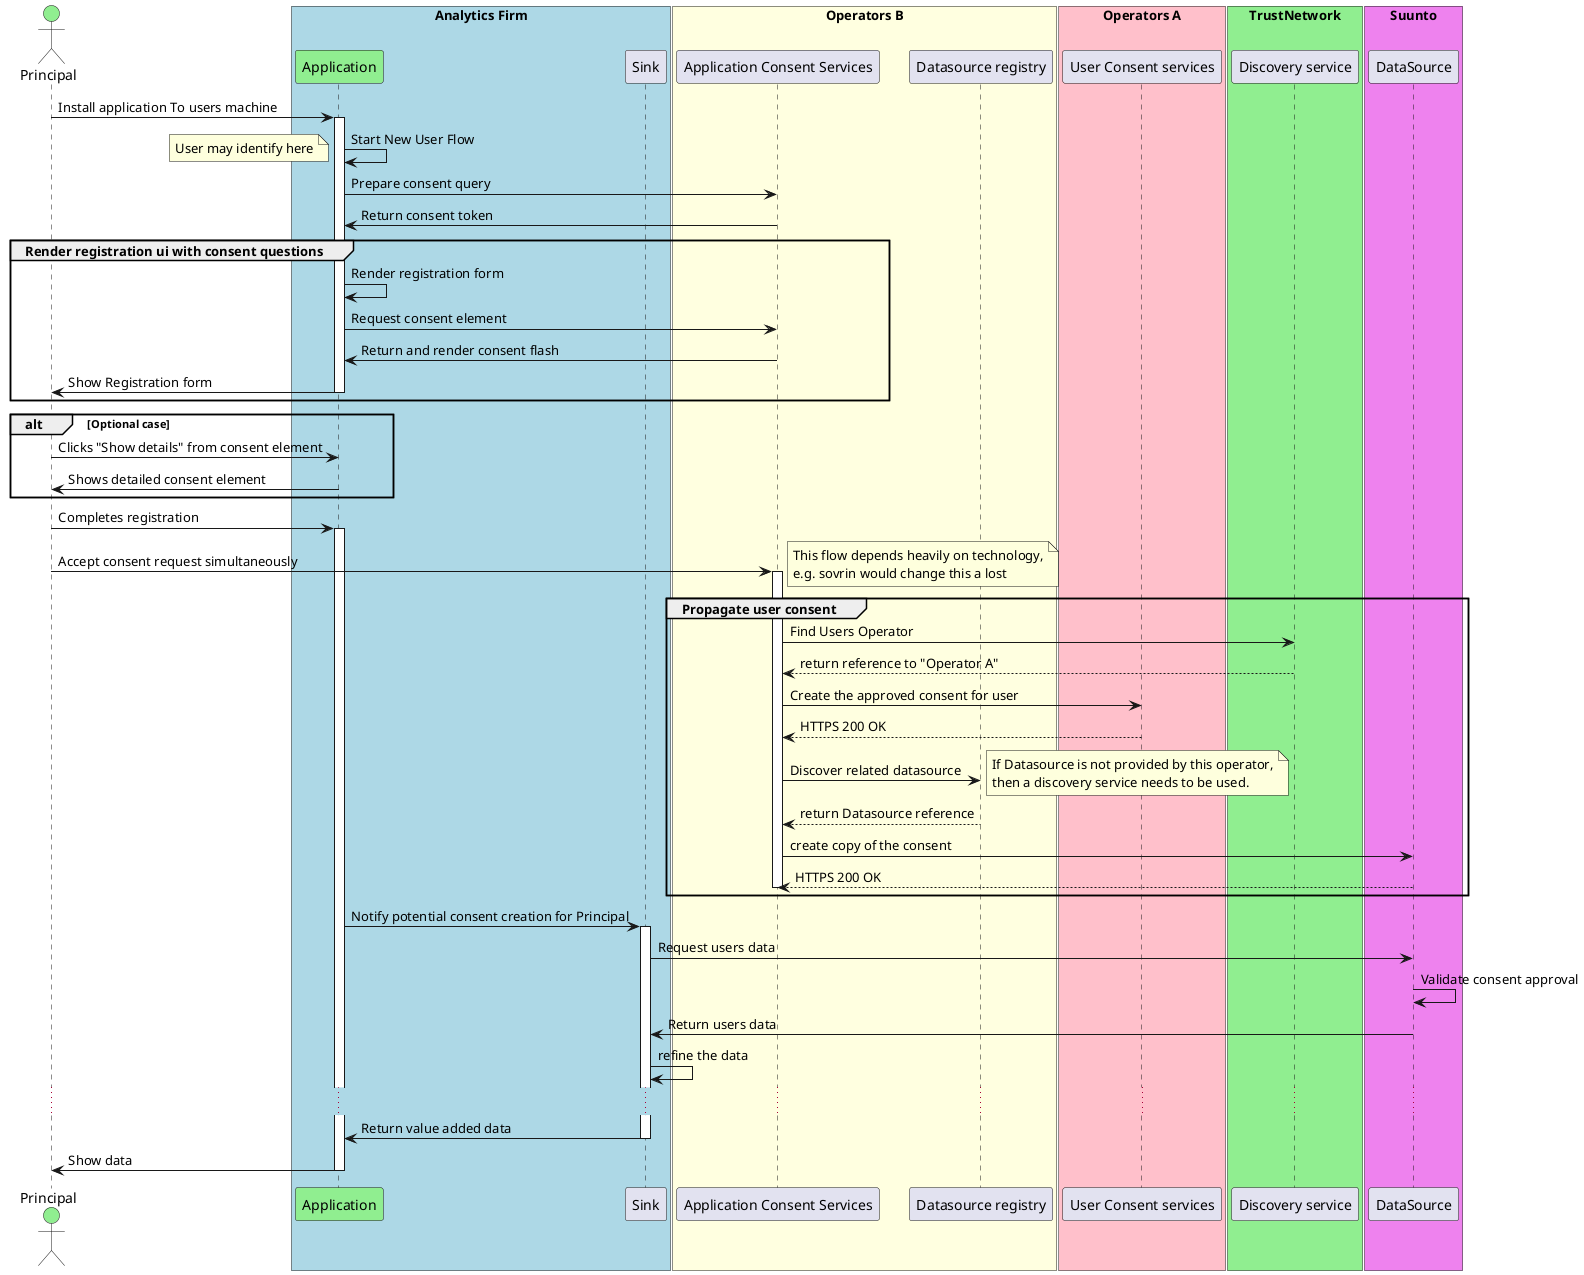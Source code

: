@startuml

actor Principal #lightGreen

box "Analytics Firm" #LightBlue
    participant Application #LightGreen
	participant Sink
end box

box "Operators B" #LightYellow
	participant "Application Consent Services"
	participant "Datasource registry"
end box

box "Operators A" #pink
	participant "User Consent services"
end box

box "TrustNetwork" #LightGreen
	participant "Discovery service"
end box

box "Suunto" #violet
	participant "DataSource"
end box


Principal -> Application : Install application To users machine
Activate Application
Application -> Application : Start New User Flow
Note left
    User may identify here
end Note
Application -> "Application Consent Services" : Prepare consent query
Application <- "Application Consent Services" : Return consent token

group Render registration ui with consent questions
Application -> Application : Render registration form
Application -> "Application Consent Services" : Request consent element
Application <- "Application Consent Services" : Return and render consent flash
Application -> Principal : Show Registration form
Deactivate Application
end group

alt Optional case
    Principal -> Application: Clicks "Show details" from consent element
    Application -> "Principal" : Shows detailed consent element
end alt

Principal -> Application: Completes registration
activate Application
Principal -> "Application Consent Services" :  Accept consent request simultaneously
activate "Application Consent Services"

group Propagate user consent
    Note right
        This flow depends heavily on technology,
        e.g. sovrin would change this a lost
    end Note
    "Application Consent Services" -> "Discovery service" : Find Users Operator
    "Application Consent Services" <-- "Discovery service" : return reference to "Operator A"
    "Application Consent Services" -> "User Consent services" : Create the approved consent for user
    "Application Consent Services" <-- "User Consent services" : HTTPS 200 OK

    "Application Consent Services" -> "Datasource registry" : Discover related datasource
    Note right
        If Datasource is not provided by this operator,
        then a discovery service needs to be used.
    end note
    "Application Consent Services" <-- "Datasource registry" : return Datasource reference
    "Application Consent Services" -> "DataSource" : create copy of the consent
    "Application Consent Services" <-- "DataSource" : HTTPS 200 OK
    deactivate "Application Consent Services"
end group


"Application" -> "Sink" : Notify potential consent creation for Principal
Activate Sink
"Sink" -> DataSource : Request users data
"DataSource" -> DataSource : Validate consent approval

"Sink" <- DataSource : Return users data
"Sink" -> "Sink" : refine the data
...
"Application" <- "Sink" : Return value added data
Deactivate Sink
Application -> Principal : Show data
Deactivate Application

@enduml
